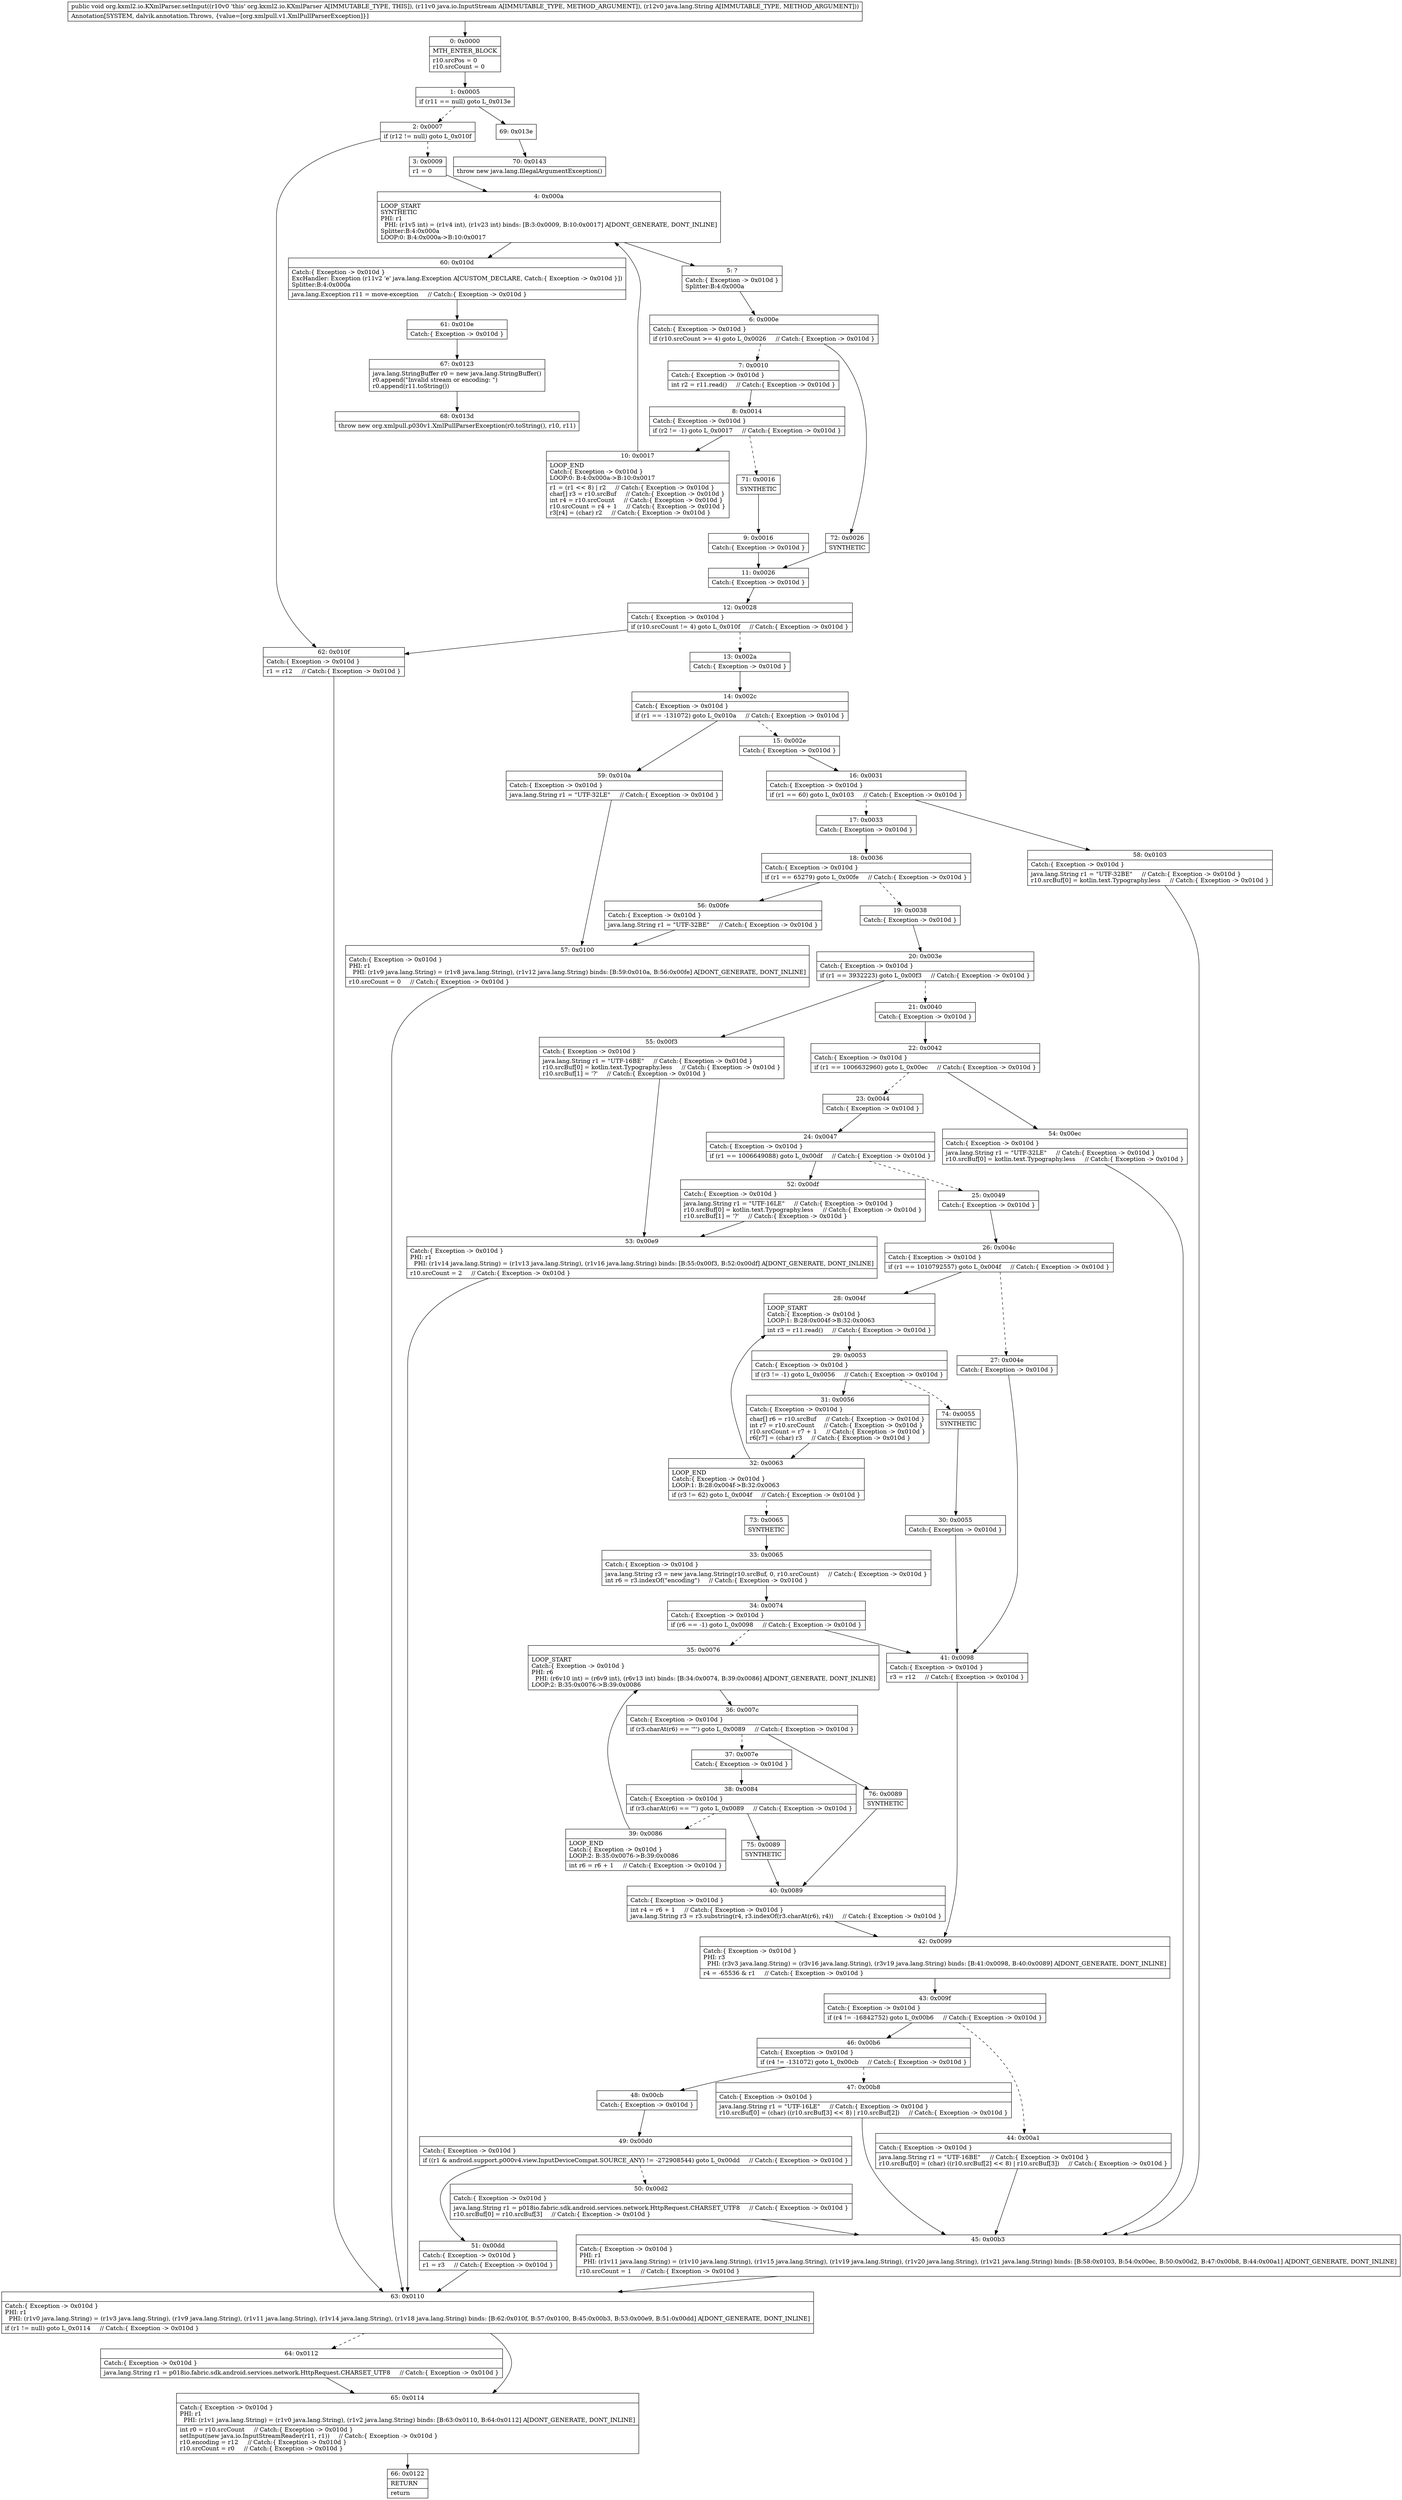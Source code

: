 digraph "CFG fororg.kxml2.io.KXmlParser.setInput(Ljava\/io\/InputStream;Ljava\/lang\/String;)V" {
Node_0 [shape=record,label="{0\:\ 0x0000|MTH_ENTER_BLOCK\l|r10.srcPos = 0\lr10.srcCount = 0\l}"];
Node_1 [shape=record,label="{1\:\ 0x0005|if (r11 == null) goto L_0x013e\l}"];
Node_2 [shape=record,label="{2\:\ 0x0007|if (r12 != null) goto L_0x010f\l}"];
Node_3 [shape=record,label="{3\:\ 0x0009|r1 = 0\l}"];
Node_4 [shape=record,label="{4\:\ 0x000a|LOOP_START\lSYNTHETIC\lPHI: r1 \l  PHI: (r1v5 int) = (r1v4 int), (r1v23 int) binds: [B:3:0x0009, B:10:0x0017] A[DONT_GENERATE, DONT_INLINE]\lSplitter:B:4:0x000a\lLOOP:0: B:4:0x000a\-\>B:10:0x0017\l}"];
Node_5 [shape=record,label="{5\:\ ?|Catch:\{ Exception \-\> 0x010d \}\lSplitter:B:4:0x000a\l}"];
Node_6 [shape=record,label="{6\:\ 0x000e|Catch:\{ Exception \-\> 0x010d \}\l|if (r10.srcCount \>= 4) goto L_0x0026     \/\/ Catch:\{ Exception \-\> 0x010d \}\l}"];
Node_7 [shape=record,label="{7\:\ 0x0010|Catch:\{ Exception \-\> 0x010d \}\l|int r2 = r11.read()     \/\/ Catch:\{ Exception \-\> 0x010d \}\l}"];
Node_8 [shape=record,label="{8\:\ 0x0014|Catch:\{ Exception \-\> 0x010d \}\l|if (r2 != \-1) goto L_0x0017     \/\/ Catch:\{ Exception \-\> 0x010d \}\l}"];
Node_9 [shape=record,label="{9\:\ 0x0016|Catch:\{ Exception \-\> 0x010d \}\l}"];
Node_10 [shape=record,label="{10\:\ 0x0017|LOOP_END\lCatch:\{ Exception \-\> 0x010d \}\lLOOP:0: B:4:0x000a\-\>B:10:0x0017\l|r1 = (r1 \<\< 8) \| r2     \/\/ Catch:\{ Exception \-\> 0x010d \}\lchar[] r3 = r10.srcBuf     \/\/ Catch:\{ Exception \-\> 0x010d \}\lint r4 = r10.srcCount     \/\/ Catch:\{ Exception \-\> 0x010d \}\lr10.srcCount = r4 + 1     \/\/ Catch:\{ Exception \-\> 0x010d \}\lr3[r4] = (char) r2     \/\/ Catch:\{ Exception \-\> 0x010d \}\l}"];
Node_11 [shape=record,label="{11\:\ 0x0026|Catch:\{ Exception \-\> 0x010d \}\l}"];
Node_12 [shape=record,label="{12\:\ 0x0028|Catch:\{ Exception \-\> 0x010d \}\l|if (r10.srcCount != 4) goto L_0x010f     \/\/ Catch:\{ Exception \-\> 0x010d \}\l}"];
Node_13 [shape=record,label="{13\:\ 0x002a|Catch:\{ Exception \-\> 0x010d \}\l}"];
Node_14 [shape=record,label="{14\:\ 0x002c|Catch:\{ Exception \-\> 0x010d \}\l|if (r1 == \-131072) goto L_0x010a     \/\/ Catch:\{ Exception \-\> 0x010d \}\l}"];
Node_15 [shape=record,label="{15\:\ 0x002e|Catch:\{ Exception \-\> 0x010d \}\l}"];
Node_16 [shape=record,label="{16\:\ 0x0031|Catch:\{ Exception \-\> 0x010d \}\l|if (r1 == 60) goto L_0x0103     \/\/ Catch:\{ Exception \-\> 0x010d \}\l}"];
Node_17 [shape=record,label="{17\:\ 0x0033|Catch:\{ Exception \-\> 0x010d \}\l}"];
Node_18 [shape=record,label="{18\:\ 0x0036|Catch:\{ Exception \-\> 0x010d \}\l|if (r1 == 65279) goto L_0x00fe     \/\/ Catch:\{ Exception \-\> 0x010d \}\l}"];
Node_19 [shape=record,label="{19\:\ 0x0038|Catch:\{ Exception \-\> 0x010d \}\l}"];
Node_20 [shape=record,label="{20\:\ 0x003e|Catch:\{ Exception \-\> 0x010d \}\l|if (r1 == 3932223) goto L_0x00f3     \/\/ Catch:\{ Exception \-\> 0x010d \}\l}"];
Node_21 [shape=record,label="{21\:\ 0x0040|Catch:\{ Exception \-\> 0x010d \}\l}"];
Node_22 [shape=record,label="{22\:\ 0x0042|Catch:\{ Exception \-\> 0x010d \}\l|if (r1 == 1006632960) goto L_0x00ec     \/\/ Catch:\{ Exception \-\> 0x010d \}\l}"];
Node_23 [shape=record,label="{23\:\ 0x0044|Catch:\{ Exception \-\> 0x010d \}\l}"];
Node_24 [shape=record,label="{24\:\ 0x0047|Catch:\{ Exception \-\> 0x010d \}\l|if (r1 == 1006649088) goto L_0x00df     \/\/ Catch:\{ Exception \-\> 0x010d \}\l}"];
Node_25 [shape=record,label="{25\:\ 0x0049|Catch:\{ Exception \-\> 0x010d \}\l}"];
Node_26 [shape=record,label="{26\:\ 0x004c|Catch:\{ Exception \-\> 0x010d \}\l|if (r1 == 1010792557) goto L_0x004f     \/\/ Catch:\{ Exception \-\> 0x010d \}\l}"];
Node_27 [shape=record,label="{27\:\ 0x004e|Catch:\{ Exception \-\> 0x010d \}\l}"];
Node_28 [shape=record,label="{28\:\ 0x004f|LOOP_START\lCatch:\{ Exception \-\> 0x010d \}\lLOOP:1: B:28:0x004f\-\>B:32:0x0063\l|int r3 = r11.read()     \/\/ Catch:\{ Exception \-\> 0x010d \}\l}"];
Node_29 [shape=record,label="{29\:\ 0x0053|Catch:\{ Exception \-\> 0x010d \}\l|if (r3 != \-1) goto L_0x0056     \/\/ Catch:\{ Exception \-\> 0x010d \}\l}"];
Node_30 [shape=record,label="{30\:\ 0x0055|Catch:\{ Exception \-\> 0x010d \}\l}"];
Node_31 [shape=record,label="{31\:\ 0x0056|Catch:\{ Exception \-\> 0x010d \}\l|char[] r6 = r10.srcBuf     \/\/ Catch:\{ Exception \-\> 0x010d \}\lint r7 = r10.srcCount     \/\/ Catch:\{ Exception \-\> 0x010d \}\lr10.srcCount = r7 + 1     \/\/ Catch:\{ Exception \-\> 0x010d \}\lr6[r7] = (char) r3     \/\/ Catch:\{ Exception \-\> 0x010d \}\l}"];
Node_32 [shape=record,label="{32\:\ 0x0063|LOOP_END\lCatch:\{ Exception \-\> 0x010d \}\lLOOP:1: B:28:0x004f\-\>B:32:0x0063\l|if (r3 != 62) goto L_0x004f     \/\/ Catch:\{ Exception \-\> 0x010d \}\l}"];
Node_33 [shape=record,label="{33\:\ 0x0065|Catch:\{ Exception \-\> 0x010d \}\l|java.lang.String r3 = new java.lang.String(r10.srcBuf, 0, r10.srcCount)     \/\/ Catch:\{ Exception \-\> 0x010d \}\lint r6 = r3.indexOf(\"encoding\")     \/\/ Catch:\{ Exception \-\> 0x010d \}\l}"];
Node_34 [shape=record,label="{34\:\ 0x0074|Catch:\{ Exception \-\> 0x010d \}\l|if (r6 == \-1) goto L_0x0098     \/\/ Catch:\{ Exception \-\> 0x010d \}\l}"];
Node_35 [shape=record,label="{35\:\ 0x0076|LOOP_START\lCatch:\{ Exception \-\> 0x010d \}\lPHI: r6 \l  PHI: (r6v10 int) = (r6v9 int), (r6v13 int) binds: [B:34:0x0074, B:39:0x0086] A[DONT_GENERATE, DONT_INLINE]\lLOOP:2: B:35:0x0076\-\>B:39:0x0086\l}"];
Node_36 [shape=record,label="{36\:\ 0x007c|Catch:\{ Exception \-\> 0x010d \}\l|if (r3.charAt(r6) == '\"') goto L_0x0089     \/\/ Catch:\{ Exception \-\> 0x010d \}\l}"];
Node_37 [shape=record,label="{37\:\ 0x007e|Catch:\{ Exception \-\> 0x010d \}\l}"];
Node_38 [shape=record,label="{38\:\ 0x0084|Catch:\{ Exception \-\> 0x010d \}\l|if (r3.charAt(r6) == ''') goto L_0x0089     \/\/ Catch:\{ Exception \-\> 0x010d \}\l}"];
Node_39 [shape=record,label="{39\:\ 0x0086|LOOP_END\lCatch:\{ Exception \-\> 0x010d \}\lLOOP:2: B:35:0x0076\-\>B:39:0x0086\l|int r6 = r6 + 1     \/\/ Catch:\{ Exception \-\> 0x010d \}\l}"];
Node_40 [shape=record,label="{40\:\ 0x0089|Catch:\{ Exception \-\> 0x010d \}\l|int r4 = r6 + 1     \/\/ Catch:\{ Exception \-\> 0x010d \}\ljava.lang.String r3 = r3.substring(r4, r3.indexOf(r3.charAt(r6), r4))     \/\/ Catch:\{ Exception \-\> 0x010d \}\l}"];
Node_41 [shape=record,label="{41\:\ 0x0098|Catch:\{ Exception \-\> 0x010d \}\l|r3 = r12     \/\/ Catch:\{ Exception \-\> 0x010d \}\l}"];
Node_42 [shape=record,label="{42\:\ 0x0099|Catch:\{ Exception \-\> 0x010d \}\lPHI: r3 \l  PHI: (r3v3 java.lang.String) = (r3v16 java.lang.String), (r3v19 java.lang.String) binds: [B:41:0x0098, B:40:0x0089] A[DONT_GENERATE, DONT_INLINE]\l|r4 = \-65536 & r1     \/\/ Catch:\{ Exception \-\> 0x010d \}\l}"];
Node_43 [shape=record,label="{43\:\ 0x009f|Catch:\{ Exception \-\> 0x010d \}\l|if (r4 != \-16842752) goto L_0x00b6     \/\/ Catch:\{ Exception \-\> 0x010d \}\l}"];
Node_44 [shape=record,label="{44\:\ 0x00a1|Catch:\{ Exception \-\> 0x010d \}\l|java.lang.String r1 = \"UTF\-16BE\"     \/\/ Catch:\{ Exception \-\> 0x010d \}\lr10.srcBuf[0] = (char) ((r10.srcBuf[2] \<\< 8) \| r10.srcBuf[3])     \/\/ Catch:\{ Exception \-\> 0x010d \}\l}"];
Node_45 [shape=record,label="{45\:\ 0x00b3|Catch:\{ Exception \-\> 0x010d \}\lPHI: r1 \l  PHI: (r1v11 java.lang.String) = (r1v10 java.lang.String), (r1v15 java.lang.String), (r1v19 java.lang.String), (r1v20 java.lang.String), (r1v21 java.lang.String) binds: [B:58:0x0103, B:54:0x00ec, B:50:0x00d2, B:47:0x00b8, B:44:0x00a1] A[DONT_GENERATE, DONT_INLINE]\l|r10.srcCount = 1     \/\/ Catch:\{ Exception \-\> 0x010d \}\l}"];
Node_46 [shape=record,label="{46\:\ 0x00b6|Catch:\{ Exception \-\> 0x010d \}\l|if (r4 != \-131072) goto L_0x00cb     \/\/ Catch:\{ Exception \-\> 0x010d \}\l}"];
Node_47 [shape=record,label="{47\:\ 0x00b8|Catch:\{ Exception \-\> 0x010d \}\l|java.lang.String r1 = \"UTF\-16LE\"     \/\/ Catch:\{ Exception \-\> 0x010d \}\lr10.srcBuf[0] = (char) ((r10.srcBuf[3] \<\< 8) \| r10.srcBuf[2])     \/\/ Catch:\{ Exception \-\> 0x010d \}\l}"];
Node_48 [shape=record,label="{48\:\ 0x00cb|Catch:\{ Exception \-\> 0x010d \}\l}"];
Node_49 [shape=record,label="{49\:\ 0x00d0|Catch:\{ Exception \-\> 0x010d \}\l|if ((r1 & android.support.p000v4.view.InputDeviceCompat.SOURCE_ANY) != \-272908544) goto L_0x00dd     \/\/ Catch:\{ Exception \-\> 0x010d \}\l}"];
Node_50 [shape=record,label="{50\:\ 0x00d2|Catch:\{ Exception \-\> 0x010d \}\l|java.lang.String r1 = p018io.fabric.sdk.android.services.network.HttpRequest.CHARSET_UTF8     \/\/ Catch:\{ Exception \-\> 0x010d \}\lr10.srcBuf[0] = r10.srcBuf[3]     \/\/ Catch:\{ Exception \-\> 0x010d \}\l}"];
Node_51 [shape=record,label="{51\:\ 0x00dd|Catch:\{ Exception \-\> 0x010d \}\l|r1 = r3     \/\/ Catch:\{ Exception \-\> 0x010d \}\l}"];
Node_52 [shape=record,label="{52\:\ 0x00df|Catch:\{ Exception \-\> 0x010d \}\l|java.lang.String r1 = \"UTF\-16LE\"     \/\/ Catch:\{ Exception \-\> 0x010d \}\lr10.srcBuf[0] = kotlin.text.Typography.less     \/\/ Catch:\{ Exception \-\> 0x010d \}\lr10.srcBuf[1] = '?'     \/\/ Catch:\{ Exception \-\> 0x010d \}\l}"];
Node_53 [shape=record,label="{53\:\ 0x00e9|Catch:\{ Exception \-\> 0x010d \}\lPHI: r1 \l  PHI: (r1v14 java.lang.String) = (r1v13 java.lang.String), (r1v16 java.lang.String) binds: [B:55:0x00f3, B:52:0x00df] A[DONT_GENERATE, DONT_INLINE]\l|r10.srcCount = 2     \/\/ Catch:\{ Exception \-\> 0x010d \}\l}"];
Node_54 [shape=record,label="{54\:\ 0x00ec|Catch:\{ Exception \-\> 0x010d \}\l|java.lang.String r1 = \"UTF\-32LE\"     \/\/ Catch:\{ Exception \-\> 0x010d \}\lr10.srcBuf[0] = kotlin.text.Typography.less     \/\/ Catch:\{ Exception \-\> 0x010d \}\l}"];
Node_55 [shape=record,label="{55\:\ 0x00f3|Catch:\{ Exception \-\> 0x010d \}\l|java.lang.String r1 = \"UTF\-16BE\"     \/\/ Catch:\{ Exception \-\> 0x010d \}\lr10.srcBuf[0] = kotlin.text.Typography.less     \/\/ Catch:\{ Exception \-\> 0x010d \}\lr10.srcBuf[1] = '?'     \/\/ Catch:\{ Exception \-\> 0x010d \}\l}"];
Node_56 [shape=record,label="{56\:\ 0x00fe|Catch:\{ Exception \-\> 0x010d \}\l|java.lang.String r1 = \"UTF\-32BE\"     \/\/ Catch:\{ Exception \-\> 0x010d \}\l}"];
Node_57 [shape=record,label="{57\:\ 0x0100|Catch:\{ Exception \-\> 0x010d \}\lPHI: r1 \l  PHI: (r1v9 java.lang.String) = (r1v8 java.lang.String), (r1v12 java.lang.String) binds: [B:59:0x010a, B:56:0x00fe] A[DONT_GENERATE, DONT_INLINE]\l|r10.srcCount = 0     \/\/ Catch:\{ Exception \-\> 0x010d \}\l}"];
Node_58 [shape=record,label="{58\:\ 0x0103|Catch:\{ Exception \-\> 0x010d \}\l|java.lang.String r1 = \"UTF\-32BE\"     \/\/ Catch:\{ Exception \-\> 0x010d \}\lr10.srcBuf[0] = kotlin.text.Typography.less     \/\/ Catch:\{ Exception \-\> 0x010d \}\l}"];
Node_59 [shape=record,label="{59\:\ 0x010a|Catch:\{ Exception \-\> 0x010d \}\l|java.lang.String r1 = \"UTF\-32LE\"     \/\/ Catch:\{ Exception \-\> 0x010d \}\l}"];
Node_60 [shape=record,label="{60\:\ 0x010d|Catch:\{ Exception \-\> 0x010d \}\lExcHandler: Exception (r11v2 'e' java.lang.Exception A[CUSTOM_DECLARE, Catch:\{ Exception \-\> 0x010d \}])\lSplitter:B:4:0x000a\l|java.lang.Exception r11 = move\-exception     \/\/ Catch:\{ Exception \-\> 0x010d \}\l}"];
Node_61 [shape=record,label="{61\:\ 0x010e|Catch:\{ Exception \-\> 0x010d \}\l}"];
Node_62 [shape=record,label="{62\:\ 0x010f|Catch:\{ Exception \-\> 0x010d \}\l|r1 = r12     \/\/ Catch:\{ Exception \-\> 0x010d \}\l}"];
Node_63 [shape=record,label="{63\:\ 0x0110|Catch:\{ Exception \-\> 0x010d \}\lPHI: r1 \l  PHI: (r1v0 java.lang.String) = (r1v3 java.lang.String), (r1v9 java.lang.String), (r1v11 java.lang.String), (r1v14 java.lang.String), (r1v18 java.lang.String) binds: [B:62:0x010f, B:57:0x0100, B:45:0x00b3, B:53:0x00e9, B:51:0x00dd] A[DONT_GENERATE, DONT_INLINE]\l|if (r1 != null) goto L_0x0114     \/\/ Catch:\{ Exception \-\> 0x010d \}\l}"];
Node_64 [shape=record,label="{64\:\ 0x0112|Catch:\{ Exception \-\> 0x010d \}\l|java.lang.String r1 = p018io.fabric.sdk.android.services.network.HttpRequest.CHARSET_UTF8     \/\/ Catch:\{ Exception \-\> 0x010d \}\l}"];
Node_65 [shape=record,label="{65\:\ 0x0114|Catch:\{ Exception \-\> 0x010d \}\lPHI: r1 \l  PHI: (r1v1 java.lang.String) = (r1v0 java.lang.String), (r1v2 java.lang.String) binds: [B:63:0x0110, B:64:0x0112] A[DONT_GENERATE, DONT_INLINE]\l|int r0 = r10.srcCount     \/\/ Catch:\{ Exception \-\> 0x010d \}\lsetInput(new java.io.InputStreamReader(r11, r1))     \/\/ Catch:\{ Exception \-\> 0x010d \}\lr10.encoding = r12     \/\/ Catch:\{ Exception \-\> 0x010d \}\lr10.srcCount = r0     \/\/ Catch:\{ Exception \-\> 0x010d \}\l}"];
Node_66 [shape=record,label="{66\:\ 0x0122|RETURN\l|return\l}"];
Node_67 [shape=record,label="{67\:\ 0x0123|java.lang.StringBuffer r0 = new java.lang.StringBuffer()\lr0.append(\"Invalid stream or encoding: \")\lr0.append(r11.toString())\l}"];
Node_68 [shape=record,label="{68\:\ 0x013d|throw new org.xmlpull.p030v1.XmlPullParserException(r0.toString(), r10, r11)\l}"];
Node_69 [shape=record,label="{69\:\ 0x013e}"];
Node_70 [shape=record,label="{70\:\ 0x0143|throw new java.lang.IllegalArgumentException()\l}"];
Node_71 [shape=record,label="{71\:\ 0x0016|SYNTHETIC\l}"];
Node_72 [shape=record,label="{72\:\ 0x0026|SYNTHETIC\l}"];
Node_73 [shape=record,label="{73\:\ 0x0065|SYNTHETIC\l}"];
Node_74 [shape=record,label="{74\:\ 0x0055|SYNTHETIC\l}"];
Node_75 [shape=record,label="{75\:\ 0x0089|SYNTHETIC\l}"];
Node_76 [shape=record,label="{76\:\ 0x0089|SYNTHETIC\l}"];
MethodNode[shape=record,label="{public void org.kxml2.io.KXmlParser.setInput((r10v0 'this' org.kxml2.io.KXmlParser A[IMMUTABLE_TYPE, THIS]), (r11v0 java.io.InputStream A[IMMUTABLE_TYPE, METHOD_ARGUMENT]), (r12v0 java.lang.String A[IMMUTABLE_TYPE, METHOD_ARGUMENT]))  | Annotation[SYSTEM, dalvik.annotation.Throws, \{value=[org.xmlpull.v1.XmlPullParserException]\}]\l}"];
MethodNode -> Node_0;
Node_0 -> Node_1;
Node_1 -> Node_2[style=dashed];
Node_1 -> Node_69;
Node_2 -> Node_3[style=dashed];
Node_2 -> Node_62;
Node_3 -> Node_4;
Node_4 -> Node_5;
Node_4 -> Node_60;
Node_5 -> Node_6;
Node_6 -> Node_7[style=dashed];
Node_6 -> Node_72;
Node_7 -> Node_8;
Node_8 -> Node_10;
Node_8 -> Node_71[style=dashed];
Node_9 -> Node_11;
Node_10 -> Node_4;
Node_11 -> Node_12;
Node_12 -> Node_13[style=dashed];
Node_12 -> Node_62;
Node_13 -> Node_14;
Node_14 -> Node_15[style=dashed];
Node_14 -> Node_59;
Node_15 -> Node_16;
Node_16 -> Node_17[style=dashed];
Node_16 -> Node_58;
Node_17 -> Node_18;
Node_18 -> Node_19[style=dashed];
Node_18 -> Node_56;
Node_19 -> Node_20;
Node_20 -> Node_21[style=dashed];
Node_20 -> Node_55;
Node_21 -> Node_22;
Node_22 -> Node_23[style=dashed];
Node_22 -> Node_54;
Node_23 -> Node_24;
Node_24 -> Node_25[style=dashed];
Node_24 -> Node_52;
Node_25 -> Node_26;
Node_26 -> Node_27[style=dashed];
Node_26 -> Node_28;
Node_27 -> Node_41;
Node_28 -> Node_29;
Node_29 -> Node_31;
Node_29 -> Node_74[style=dashed];
Node_30 -> Node_41;
Node_31 -> Node_32;
Node_32 -> Node_28;
Node_32 -> Node_73[style=dashed];
Node_33 -> Node_34;
Node_34 -> Node_35[style=dashed];
Node_34 -> Node_41;
Node_35 -> Node_36;
Node_36 -> Node_37[style=dashed];
Node_36 -> Node_76;
Node_37 -> Node_38;
Node_38 -> Node_39[style=dashed];
Node_38 -> Node_75;
Node_39 -> Node_35;
Node_40 -> Node_42;
Node_41 -> Node_42;
Node_42 -> Node_43;
Node_43 -> Node_44[style=dashed];
Node_43 -> Node_46;
Node_44 -> Node_45;
Node_45 -> Node_63;
Node_46 -> Node_47[style=dashed];
Node_46 -> Node_48;
Node_47 -> Node_45;
Node_48 -> Node_49;
Node_49 -> Node_50[style=dashed];
Node_49 -> Node_51;
Node_50 -> Node_45;
Node_51 -> Node_63;
Node_52 -> Node_53;
Node_53 -> Node_63;
Node_54 -> Node_45;
Node_55 -> Node_53;
Node_56 -> Node_57;
Node_57 -> Node_63;
Node_58 -> Node_45;
Node_59 -> Node_57;
Node_60 -> Node_61;
Node_61 -> Node_67;
Node_62 -> Node_63;
Node_63 -> Node_64[style=dashed];
Node_63 -> Node_65;
Node_64 -> Node_65;
Node_65 -> Node_66;
Node_67 -> Node_68;
Node_69 -> Node_70;
Node_71 -> Node_9;
Node_72 -> Node_11;
Node_73 -> Node_33;
Node_74 -> Node_30;
Node_75 -> Node_40;
Node_76 -> Node_40;
}

